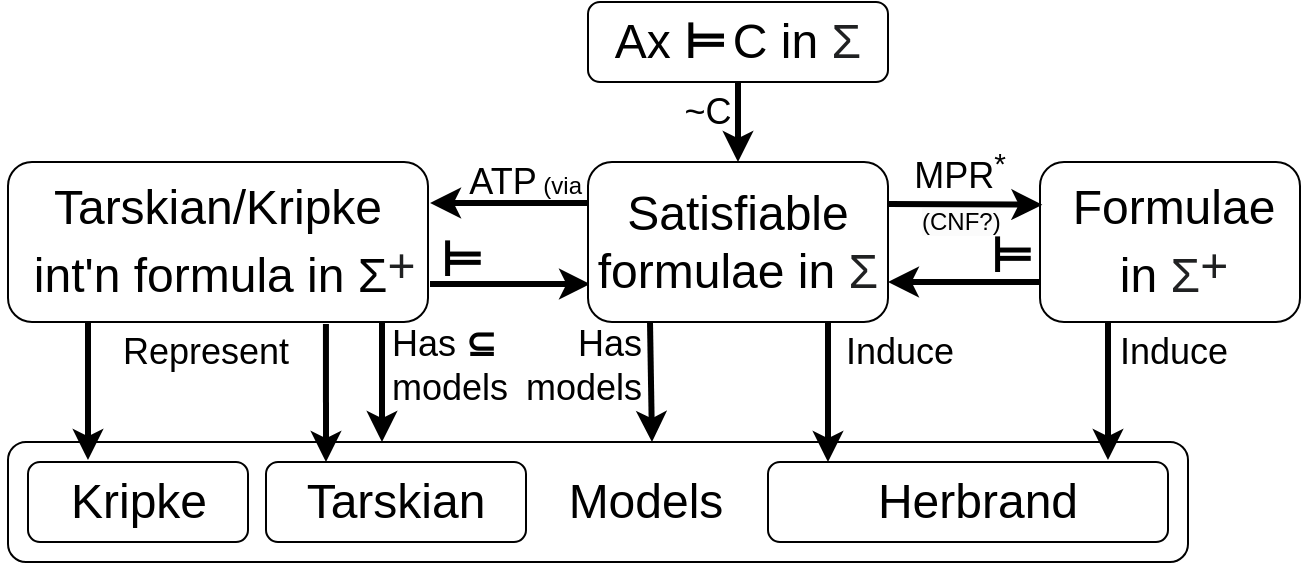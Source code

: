 <mxfile version="23.1.5" type="device">
  <diagram name="Page-1" id="fI80HuzD31ggSRjICT8T">
    <mxGraphModel dx="768" dy="589" grid="1" gridSize="10" guides="1" tooltips="1" connect="0" arrows="0" fold="1" page="1" pageScale="1" pageWidth="1100" pageHeight="850" math="0" shadow="0">
      <root>
        <mxCell id="0" />
        <mxCell id="1" parent="0" />
        <mxCell id="CB7PObpffi6PR3y4coE4-9" value="" style="endArrow=classic;html=1;rounded=0;strokeWidth=3;exitX=0.5;exitY=1;exitDx=0;exitDy=0;entryX=0.5;entryY=0;entryDx=0;entryDy=0;" parent="1" source="CB7PObpffi6PR3y4coE4-6" target="CB7PObpffi6PR3y4coE4-1" edge="1">
          <mxGeometry width="50" height="50" relative="1" as="geometry">
            <mxPoint x="560" y="460" as="sourcePoint" />
            <mxPoint x="560" y="260" as="targetPoint" />
          </mxGeometry>
        </mxCell>
        <mxCell id="CB7PObpffi6PR3y4coE4-10" value="&lt;font style=&quot;font-size: 18px;&quot;&gt;~C&lt;/font&gt;" style="text;strokeColor=none;align=center;fillColor=none;html=1;verticalAlign=middle;whiteSpace=wrap;rounded=0;" parent="1" vertex="1">
          <mxGeometry x="500" y="200" width="60" height="30" as="geometry" />
        </mxCell>
        <mxCell id="CB7PObpffi6PR3y4coE4-18" value="" style="rounded=1;whiteSpace=wrap;html=1;" parent="1" vertex="1">
          <mxGeometry x="180" y="380" width="590" height="60" as="geometry" />
        </mxCell>
        <mxCell id="CB7PObpffi6PR3y4coE4-20" value="" style="rounded=1;whiteSpace=wrap;html=1;" parent="1" vertex="1">
          <mxGeometry x="560" y="390" width="200" height="40" as="geometry" />
        </mxCell>
        <mxCell id="CB7PObpffi6PR3y4coE4-29" value="&lt;font style=&quot;font-size: 18px;&quot;&gt;ATP&lt;/font&gt;&amp;nbsp;(via" style="text;strokeColor=none;align=right;fillColor=none;html=1;verticalAlign=middle;whiteSpace=wrap;rounded=0;" parent="1" vertex="1">
          <mxGeometry x="369" y="235" width="100" height="30" as="geometry" />
        </mxCell>
        <mxCell id="CB7PObpffi6PR3y4coE4-31" value="" style="endArrow=classic;html=1;rounded=0;strokeWidth=3;entryX=0.167;entryY=-0.083;entryDx=0;entryDy=0;entryPerimeter=0;exitX=0.833;exitY=-0.083;exitDx=0;exitDy=0;exitPerimeter=0;" parent="1" edge="1">
          <mxGeometry width="50" height="50" relative="1" as="geometry">
            <mxPoint x="470.96" y="260.51" as="sourcePoint" />
            <mxPoint x="391.04" y="260.51" as="targetPoint" />
          </mxGeometry>
        </mxCell>
        <mxCell id="CB7PObpffi6PR3y4coE4-32" value="" style="endArrow=classic;html=1;rounded=0;strokeWidth=3;exitX=0.757;exitY=1.013;exitDx=0;exitDy=0;exitPerimeter=0;" parent="1" source="CB7PObpffi6PR3y4coE4-25" edge="1">
          <mxGeometry width="50" height="50" relative="1" as="geometry">
            <mxPoint x="340" y="170" as="sourcePoint" />
            <mxPoint x="339" y="390" as="targetPoint" />
          </mxGeometry>
        </mxCell>
        <mxCell id="CB7PObpffi6PR3y4coE4-33" value="&lt;font style=&quot;font-size: 18px;&quot;&gt;Represent&lt;/font&gt;" style="text;strokeColor=none;align=center;fillColor=none;html=1;verticalAlign=middle;whiteSpace=wrap;rounded=0;" parent="1" vertex="1">
          <mxGeometry x="249" y="320" width="60" height="30" as="geometry" />
        </mxCell>
        <mxCell id="CB7PObpffi6PR3y4coE4-42" value="&lt;font style=&quot;font-size: 24px;&quot;&gt;Herbrand&lt;/font&gt;" style="text;strokeColor=none;align=center;fillColor=none;html=1;verticalAlign=middle;whiteSpace=wrap;rounded=0;" parent="1" vertex="1">
          <mxGeometry x="635" y="395" width="60" height="30" as="geometry" />
        </mxCell>
        <mxCell id="CB7PObpffi6PR3y4coE4-46" value="" style="endArrow=classic;html=1;rounded=0;strokeWidth=3;entryX=0.81;entryY=-0.025;entryDx=0;entryDy=0;entryPerimeter=0;" parent="1" edge="1">
          <mxGeometry width="50" height="50" relative="1" as="geometry">
            <mxPoint x="730" y="320" as="sourcePoint" />
            <mxPoint x="730" y="389" as="targetPoint" />
          </mxGeometry>
        </mxCell>
        <mxCell id="CB7PObpffi6PR3y4coE4-47" value="&lt;font style=&quot;font-size: 18px;&quot;&gt;MPR&lt;sup&gt;*&lt;/sup&gt;&lt;/font&gt;" style="text;strokeColor=none;align=center;fillColor=none;html=1;verticalAlign=middle;whiteSpace=wrap;rounded=0;" parent="1" vertex="1">
          <mxGeometry x="621" y="230" width="70" height="30" as="geometry" />
        </mxCell>
        <mxCell id="CB7PObpffi6PR3y4coE4-70" value="&lt;font style=&quot;font-size: 24px;&quot;&gt;Models&lt;br&gt;&lt;/font&gt;" style="text;strokeColor=none;align=center;fillColor=none;html=1;verticalAlign=middle;whiteSpace=wrap;rounded=0;" parent="1" vertex="1">
          <mxGeometry x="469" y="395" width="60" height="30" as="geometry" />
        </mxCell>
        <mxCell id="CB7PObpffi6PR3y4coE4-72" value="" style="endArrow=classic;html=1;rounded=0;strokeWidth=3;" parent="1" edge="1">
          <mxGeometry width="50" height="50" relative="1" as="geometry">
            <mxPoint x="590" y="320" as="sourcePoint" />
            <mxPoint x="590" y="390" as="targetPoint" />
          </mxGeometry>
        </mxCell>
        <mxCell id="CB7PObpffi6PR3y4coE4-73" value="&lt;font style=&quot;font-size: 18px;&quot;&gt;Induce&lt;br&gt;&lt;/font&gt;" style="text;strokeColor=none;align=center;fillColor=none;html=1;verticalAlign=middle;whiteSpace=wrap;rounded=0;" parent="1" vertex="1">
          <mxGeometry x="596" y="320" width="60" height="30" as="geometry" />
        </mxCell>
        <mxCell id="CB7PObpffi6PR3y4coE4-75" value="" style="endArrow=classic;html=1;rounded=0;strokeWidth=3;" parent="1" edge="1">
          <mxGeometry width="50" height="50" relative="1" as="geometry">
            <mxPoint x="501" y="320" as="sourcePoint" />
            <mxPoint x="502" y="380" as="targetPoint" />
          </mxGeometry>
        </mxCell>
        <mxCell id="CB7PObpffi6PR3y4coE4-76" value="&lt;font style=&quot;font-size: 18px;&quot;&gt;Has&lt;br&gt;&lt;div style=&quot;&quot;&gt;&lt;span style=&quot;background-color: initial;&quot;&gt;models&lt;/span&gt;&lt;/div&gt;&lt;/font&gt;" style="text;strokeColor=none;align=right;fillColor=none;html=1;verticalAlign=middle;whiteSpace=wrap;rounded=0;" parent="1" vertex="1">
          <mxGeometry x="439" y="327" width="60" height="30" as="geometry" />
        </mxCell>
        <mxCell id="CB7PObpffi6PR3y4coE4-84" value="" style="endArrow=classic;html=1;rounded=0;strokeWidth=3;exitX=0;exitY=0.5;exitDx=0;exitDy=0;" parent="1" edge="1">
          <mxGeometry width="50" height="50" relative="1" as="geometry">
            <mxPoint x="724" y="300" as="sourcePoint" />
            <mxPoint x="620" y="300" as="targetPoint" />
          </mxGeometry>
        </mxCell>
        <mxCell id="CB7PObpffi6PR3y4coE4-86" value="" style="endArrow=classic;html=1;rounded=0;strokeWidth=3;entryX=0;entryY=0.25;entryDx=0;entryDy=0;" parent="1" edge="1">
          <mxGeometry width="50" height="50" relative="1" as="geometry">
            <mxPoint x="391" y="301" as="sourcePoint" />
            <mxPoint x="471" y="301" as="targetPoint" />
          </mxGeometry>
        </mxCell>
        <mxCell id="CB7PObpffi6PR3y4coE4-87" value="&lt;font style=&quot;&quot;&gt;&lt;b style=&quot;&quot;&gt;&lt;font style=&quot;font-size: 24px;&quot;&gt;⊨&lt;/font&gt;&lt;/b&gt;&lt;/font&gt;" style="text;strokeColor=none;align=center;fillColor=none;html=1;verticalAlign=middle;whiteSpace=wrap;rounded=0;" parent="1" vertex="1">
          <mxGeometry x="385" y="279" width="44" height="20" as="geometry" />
        </mxCell>
        <mxCell id="CB7PObpffi6PR3y4coE4-88" value="&lt;font style=&quot;&quot;&gt;&lt;b style=&quot;&quot;&gt;&lt;font style=&quot;font-size: 24px;&quot;&gt;⊨&lt;/font&gt;&lt;/b&gt;&lt;/font&gt;" style="text;strokeColor=none;align=center;fillColor=none;html=1;verticalAlign=middle;whiteSpace=wrap;rounded=0;" parent="1" vertex="1">
          <mxGeometry x="660" y="277" width="44" height="20" as="geometry" />
        </mxCell>
        <mxCell id="CB7PObpffi6PR3y4coE4-89" value="" style="endArrow=classic;html=1;rounded=0;strokeWidth=3;" parent="1" edge="1">
          <mxGeometry width="50" height="50" relative="1" as="geometry">
            <mxPoint x="367" y="320" as="sourcePoint" />
            <mxPoint x="367" y="380" as="targetPoint" />
          </mxGeometry>
        </mxCell>
        <mxCell id="K1FIQQKk6-DNr-Ojra8Q-1" value="&lt;font style=&quot;font-size: 18px;&quot;&gt;Has&amp;nbsp;&lt;b&gt;⊆&lt;/b&gt;&lt;br&gt;&lt;div style=&quot;&quot;&gt;&lt;span style=&quot;background-color: initial;&quot;&gt;models&lt;/span&gt;&lt;/div&gt;&lt;/font&gt;" style="text;strokeColor=none;align=left;fillColor=none;html=1;verticalAlign=middle;whiteSpace=wrap;rounded=0;" parent="1" vertex="1">
          <mxGeometry x="370" y="327" width="60" height="30" as="geometry" />
        </mxCell>
        <mxCell id="rJ3Lz98On3bpGiuCmN-c-1" style="edgeStyle=orthogonalEdgeStyle;rounded=0;orthogonalLoop=1;jettySize=auto;html=1;exitX=0.5;exitY=1;exitDx=0;exitDy=0;" parent="1" source="CB7PObpffi6PR3y4coE4-18" target="CB7PObpffi6PR3y4coE4-18" edge="1">
          <mxGeometry relative="1" as="geometry" />
        </mxCell>
        <mxCell id="rJ3Lz98On3bpGiuCmN-c-8" style="edgeStyle=orthogonalEdgeStyle;rounded=0;orthogonalLoop=1;jettySize=auto;html=1;exitX=0.5;exitY=1;exitDx=0;exitDy=0;" parent="1" source="CB7PObpffi6PR3y4coE4-18" target="CB7PObpffi6PR3y4coE4-18" edge="1">
          <mxGeometry relative="1" as="geometry" />
        </mxCell>
        <mxCell id="rJ3Lz98On3bpGiuCmN-c-9" value="&lt;font style=&quot;font-size: 18px;&quot;&gt;Induce&lt;br&gt;&lt;/font&gt;" style="text;strokeColor=none;align=center;fillColor=none;html=1;verticalAlign=middle;whiteSpace=wrap;rounded=0;" parent="1" vertex="1">
          <mxGeometry x="733" y="320" width="60" height="30" as="geometry" />
        </mxCell>
        <mxCell id="CB7PObpffi6PR3y4coE4-11" value="" style="group" parent="1" vertex="1" connectable="0">
          <mxGeometry x="470" y="240" width="150" height="80" as="geometry" />
        </mxCell>
        <mxCell id="CB7PObpffi6PR3y4coE4-1" value="" style="rounded=1;whiteSpace=wrap;html=1;" parent="CB7PObpffi6PR3y4coE4-11" vertex="1">
          <mxGeometry width="150" height="80" as="geometry" />
        </mxCell>
        <mxCell id="CB7PObpffi6PR3y4coE4-2" value="&lt;font style=&quot;font-size: 24px;&quot;&gt;&lt;font style=&quot;font-size: 24px;&quot;&gt;Satisfiable&lt;br&gt;formulae&amp;nbsp;&lt;/font&gt;&lt;font style=&quot;border-color: var(--border-color); font-size: 24px;&quot;&gt;&lt;font style=&quot;font-size: 24px;&quot;&gt;in&lt;/font&gt;&amp;nbsp;&lt;/font&gt;&lt;span style=&quot;border-color: var(--border-color); color: rgb(32, 33, 34); font-family: sans-serif; text-align: start; background-color: rgb(255, 255, 255);&quot;&gt;&lt;font style=&quot;border-color: var(--border-color); font-size: 24px;&quot;&gt;Σ&lt;/font&gt;&lt;/span&gt;&lt;/font&gt;" style="text;strokeColor=none;align=center;fillColor=none;html=1;verticalAlign=middle;whiteSpace=wrap;rounded=0;" parent="CB7PObpffi6PR3y4coE4-11" vertex="1">
          <mxGeometry x="42.857" y="25" width="64.286" height="30" as="geometry" />
        </mxCell>
        <mxCell id="FWbX-QxOHT2yN5r2L-8L-2" value="" style="group" parent="1" vertex="1" connectable="0">
          <mxGeometry x="470" y="160" width="150" height="40" as="geometry" />
        </mxCell>
        <mxCell id="CB7PObpffi6PR3y4coE4-6" value="" style="rounded=1;whiteSpace=wrap;html=1;" parent="FWbX-QxOHT2yN5r2L-8L-2" vertex="1">
          <mxGeometry width="150" height="40" as="geometry" />
        </mxCell>
        <mxCell id="CB7PObpffi6PR3y4coE4-7" value="&lt;font style=&quot;&quot;&gt;&lt;span style=&quot;font-size: 24px;&quot;&gt;Ax&amp;nbsp;&lt;/span&gt;&lt;b style=&quot;&quot;&gt;&lt;font style=&quot;font-size: 24px;&quot;&gt;⊨&lt;/font&gt;&lt;/b&gt; &lt;span style=&quot;font-size: 24px;&quot;&gt;C in&amp;nbsp;&lt;/span&gt;&lt;/font&gt;&lt;span style=&quot;color: rgb(32, 33, 34); font-family: sans-serif; text-align: start; background-color: rgb(255, 255, 255);&quot;&gt;&lt;font style=&quot;font-size: 24px;&quot;&gt;Σ&lt;/font&gt;&lt;/span&gt;" style="text;strokeColor=none;align=center;fillColor=none;html=1;verticalAlign=middle;whiteSpace=wrap;rounded=0;" parent="FWbX-QxOHT2yN5r2L-8L-2" vertex="1">
          <mxGeometry x="3" y="5" width="144" height="30" as="geometry" />
        </mxCell>
        <mxCell id="K1FIQQKk6-DNr-Ojra8Q-4" value="" style="rounded=1;whiteSpace=wrap;html=1;container=0;" parent="1" vertex="1">
          <mxGeometry x="696" y="240" width="130" height="80" as="geometry" />
        </mxCell>
        <mxCell id="K1FIQQKk6-DNr-Ojra8Q-5" value="&lt;font style=&quot;&quot;&gt;&lt;font style=&quot;font-size: 24px;&quot;&gt;Formulae&lt;br&gt;&lt;/font&gt;&lt;font style=&quot;font-size: 24px; border-color: var(--border-color);&quot;&gt;&lt;font style=&quot;font-size: 24px;&quot;&gt;in&lt;/font&gt;&amp;nbsp;&lt;/font&gt;&lt;span style=&quot;border-color: var(--border-color); color: rgb(32, 33, 34); font-family: sans-serif; text-align: start; background-color: rgb(255, 255, 255);&quot;&gt;&lt;font style=&quot;border-color: var(--border-color);&quot;&gt;&lt;span style=&quot;font-size: 24px;&quot;&gt;Σ&lt;/span&gt;&lt;sup style=&quot;&quot;&gt;&lt;font style=&quot;font-size: 24px;&quot;&gt;+&lt;/font&gt;&lt;/sup&gt;&lt;/font&gt;&lt;/span&gt;&lt;/font&gt;" style="text;strokeColor=none;align=center;fillColor=none;html=1;verticalAlign=middle;whiteSpace=wrap;rounded=0;" parent="1" vertex="1">
          <mxGeometry x="733" y="265" width="60" height="30" as="geometry" />
        </mxCell>
        <mxCell id="6dX01AlnoVZEZjXqfjMn-2" value="" style="endArrow=classic;html=1;rounded=0;strokeWidth=3;entryX=0.009;entryY=0.267;entryDx=0;entryDy=0;entryPerimeter=0;" parent="1" target="K1FIQQKk6-DNr-Ojra8Q-4" edge="1">
          <mxGeometry width="50" height="50" relative="1" as="geometry">
            <mxPoint x="620" y="261" as="sourcePoint" />
            <mxPoint x="696" y="260" as="targetPoint" />
          </mxGeometry>
        </mxCell>
        <mxCell id="6dX01AlnoVZEZjXqfjMn-1" value="&lt;span style=&quot;color: rgb(0, 0, 0); font-family: Helvetica; font-size: 12px; font-style: normal; font-variant-ligatures: normal; font-variant-caps: normal; font-weight: 400; letter-spacing: normal; orphans: 2; text-align: right; text-indent: 0px; text-transform: none; widows: 2; word-spacing: 0px; -webkit-text-stroke-width: 0px; background-color: rgb(251, 251, 251); text-decoration-thickness: initial; text-decoration-style: initial; text-decoration-color: initial; float: none; display: inline !important;&quot;&gt;(CNF?)&lt;/span&gt;" style="text;whiteSpace=wrap;html=1;" parent="1" vertex="1">
          <mxGeometry x="635" y="256" width="45" height="20" as="geometry" />
        </mxCell>
        <mxCell id="CB7PObpffi6PR3y4coE4-25" value="" style="rounded=1;whiteSpace=wrap;html=1;container=0;" parent="1" vertex="1">
          <mxGeometry x="180" y="240" width="210" height="80" as="geometry" />
        </mxCell>
        <mxCell id="CB7PObpffi6PR3y4coE4-26" value="&lt;font style=&quot;&quot;&gt;&lt;span style=&quot;font-size: 24px;&quot;&gt;Tarskian/Kripke&lt;br&gt;&amp;nbsp;int&#39;n&amp;nbsp;&lt;/span&gt;&lt;span style=&quot;font-size: 24px;&quot;&gt;formula in Σ&lt;/span&gt;&lt;sup style=&quot;border-color: var(--border-color); color: rgb(32, 33, 34); font-family: sans-serif; text-align: start; background-color: rgb(255, 255, 255);&quot;&gt;&lt;span style=&quot;font-size: 24px;&quot;&gt;+&lt;/span&gt;&lt;/sup&gt;&lt;/font&gt;" style="text;strokeColor=none;align=center;fillColor=none;html=1;verticalAlign=middle;whiteSpace=wrap;rounded=0;container=0;" parent="1" vertex="1">
          <mxGeometry x="176.25" y="265" width="217.5" height="30" as="geometry" />
        </mxCell>
        <mxCell id="AzzKZlh_LtR8jQQEeo1Z-3" value="" style="group" vertex="1" connectable="0" parent="1">
          <mxGeometry x="309" y="390" width="130" height="40" as="geometry" />
        </mxCell>
        <mxCell id="CB7PObpffi6PR3y4coE4-61" value="" style="rounded=1;whiteSpace=wrap;html=1;" parent="AzzKZlh_LtR8jQQEeo1Z-3" vertex="1">
          <mxGeometry width="130" height="40" as="geometry" />
        </mxCell>
        <mxCell id="CB7PObpffi6PR3y4coE4-21" value="&lt;font style=&quot;font-size: 24px;&quot;&gt;Tarskian&lt;/font&gt;" style="text;strokeColor=none;align=center;fillColor=none;html=1;verticalAlign=middle;whiteSpace=wrap;rounded=0;" parent="AzzKZlh_LtR8jQQEeo1Z-3" vertex="1">
          <mxGeometry x="35" y="5" width="60" height="30" as="geometry" />
        </mxCell>
        <mxCell id="AzzKZlh_LtR8jQQEeo1Z-4" value="" style="group" vertex="1" connectable="0" parent="1">
          <mxGeometry x="190" y="390" width="110" height="40" as="geometry" />
        </mxCell>
        <mxCell id="AzzKZlh_LtR8jQQEeo1Z-1" value="" style="rounded=1;whiteSpace=wrap;html=1;" vertex="1" parent="AzzKZlh_LtR8jQQEeo1Z-4">
          <mxGeometry width="110" height="40" as="geometry" />
        </mxCell>
        <mxCell id="AzzKZlh_LtR8jQQEeo1Z-2" value="&lt;font style=&quot;font-size: 24px;&quot;&gt;Kripke&lt;/font&gt;" style="text;strokeColor=none;align=center;fillColor=none;html=1;verticalAlign=middle;whiteSpace=wrap;rounded=0;" vertex="1" parent="AzzKZlh_LtR8jQQEeo1Z-4">
          <mxGeometry x="29.615" y="5" width="50.769" height="30" as="geometry" />
        </mxCell>
        <mxCell id="AzzKZlh_LtR8jQQEeo1Z-5" value="" style="endArrow=classic;html=1;rounded=0;strokeWidth=3;exitX=0.757;exitY=1.013;exitDx=0;exitDy=0;exitPerimeter=0;" edge="1" parent="1">
          <mxGeometry width="50" height="50" relative="1" as="geometry">
            <mxPoint x="220" y="320" as="sourcePoint" />
            <mxPoint x="220" y="389" as="targetPoint" />
          </mxGeometry>
        </mxCell>
      </root>
    </mxGraphModel>
  </diagram>
</mxfile>
